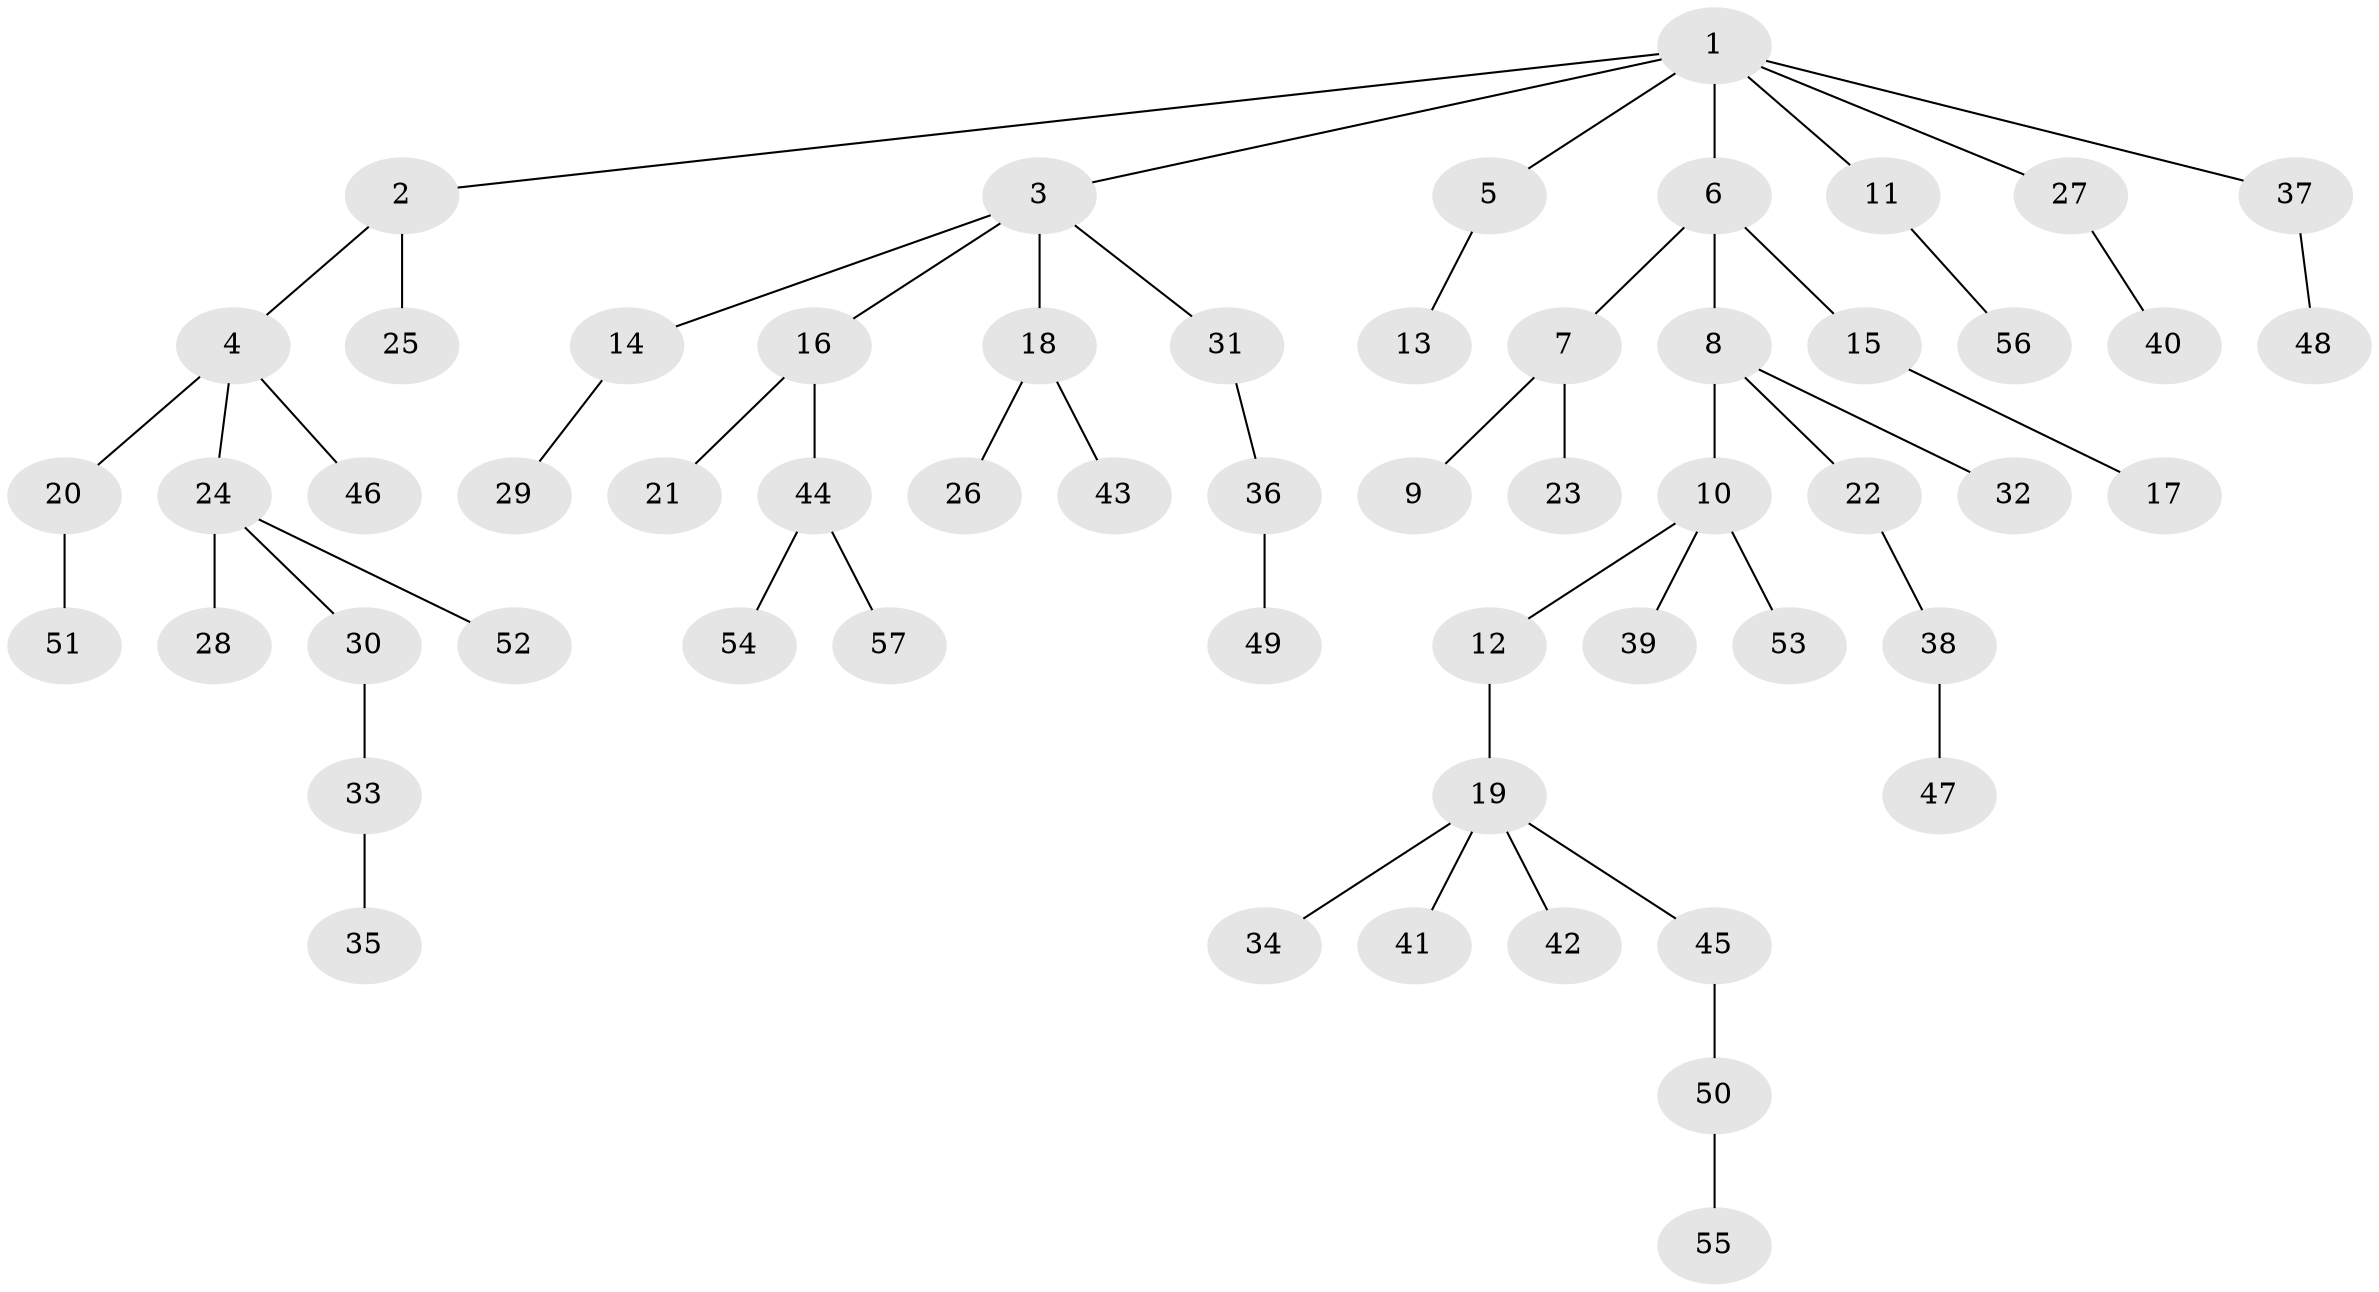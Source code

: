 // coarse degree distribution, {7: 0.02857142857142857, 2: 0.3142857142857143, 5: 0.02857142857142857, 3: 0.08571428571428572, 1: 0.4857142857142857, 4: 0.05714285714285714}
// Generated by graph-tools (version 1.1) at 2025/51/03/04/25 22:51:52]
// undirected, 57 vertices, 56 edges
graph export_dot {
  node [color=gray90,style=filled];
  1;
  2;
  3;
  4;
  5;
  6;
  7;
  8;
  9;
  10;
  11;
  12;
  13;
  14;
  15;
  16;
  17;
  18;
  19;
  20;
  21;
  22;
  23;
  24;
  25;
  26;
  27;
  28;
  29;
  30;
  31;
  32;
  33;
  34;
  35;
  36;
  37;
  38;
  39;
  40;
  41;
  42;
  43;
  44;
  45;
  46;
  47;
  48;
  49;
  50;
  51;
  52;
  53;
  54;
  55;
  56;
  57;
  1 -- 2;
  1 -- 3;
  1 -- 5;
  1 -- 6;
  1 -- 11;
  1 -- 27;
  1 -- 37;
  2 -- 4;
  2 -- 25;
  3 -- 14;
  3 -- 16;
  3 -- 18;
  3 -- 31;
  4 -- 20;
  4 -- 24;
  4 -- 46;
  5 -- 13;
  6 -- 7;
  6 -- 8;
  6 -- 15;
  7 -- 9;
  7 -- 23;
  8 -- 10;
  8 -- 22;
  8 -- 32;
  10 -- 12;
  10 -- 39;
  10 -- 53;
  11 -- 56;
  12 -- 19;
  14 -- 29;
  15 -- 17;
  16 -- 21;
  16 -- 44;
  18 -- 26;
  18 -- 43;
  19 -- 34;
  19 -- 41;
  19 -- 42;
  19 -- 45;
  20 -- 51;
  22 -- 38;
  24 -- 28;
  24 -- 30;
  24 -- 52;
  27 -- 40;
  30 -- 33;
  31 -- 36;
  33 -- 35;
  36 -- 49;
  37 -- 48;
  38 -- 47;
  44 -- 54;
  44 -- 57;
  45 -- 50;
  50 -- 55;
}
